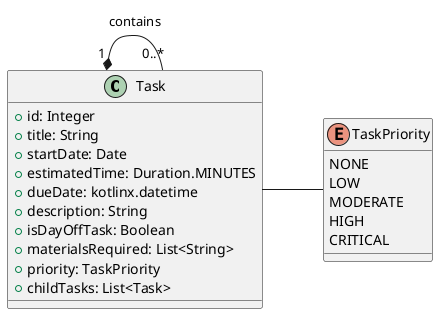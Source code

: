 @startuml
left to right direction
class Task {
  +id: Integer
  +title: String
  +startDate: Date
  +estimatedTime: Duration.MINUTES
  +dueDate: kotlinx.datetime
  +description: String
  +isDayOffTask: Boolean
  +materialsRequired: List<String>
  +priority: TaskPriority
  +childTasks: List<Task>
}

enum TaskPriority {
  NONE
  LOW
  MODERATE
  HIGH
  CRITICAL
}

Task "1" *-- "0..*" Task : contains
Task -- TaskPriority
@enduml